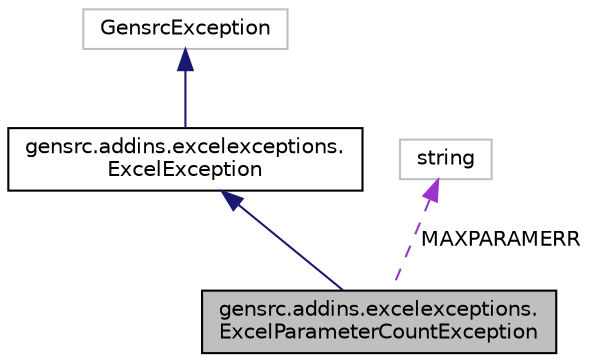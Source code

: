 digraph "gensrc.addins.excelexceptions.ExcelParameterCountException"
{
  edge [fontname="Helvetica",fontsize="10",labelfontname="Helvetica",labelfontsize="10"];
  node [fontname="Helvetica",fontsize="10",shape=record];
  Node3 [label="gensrc.addins.excelexceptions.\lExcelParameterCountException",height=0.2,width=0.4,color="black", fillcolor="grey75", style="filled", fontcolor="black"];
  Node4 -> Node3 [dir="back",color="midnightblue",fontsize="10",style="solid",fontname="Helvetica"];
  Node4 [label="gensrc.addins.excelexceptions.\lExcelException",height=0.2,width=0.4,color="black", fillcolor="white", style="filled",URL="$classgensrc_1_1addins_1_1excelexceptions_1_1_excel_exception.html"];
  Node5 -> Node4 [dir="back",color="midnightblue",fontsize="10",style="solid",fontname="Helvetica"];
  Node5 [label="GensrcException",height=0.2,width=0.4,color="grey75", fillcolor="white", style="filled"];
  Node6 -> Node3 [dir="back",color="darkorchid3",fontsize="10",style="dashed",label=" MAXPARAMERR" ,fontname="Helvetica"];
  Node6 [label="string",height=0.2,width=0.4,color="grey75", fillcolor="white", style="filled"];
}
